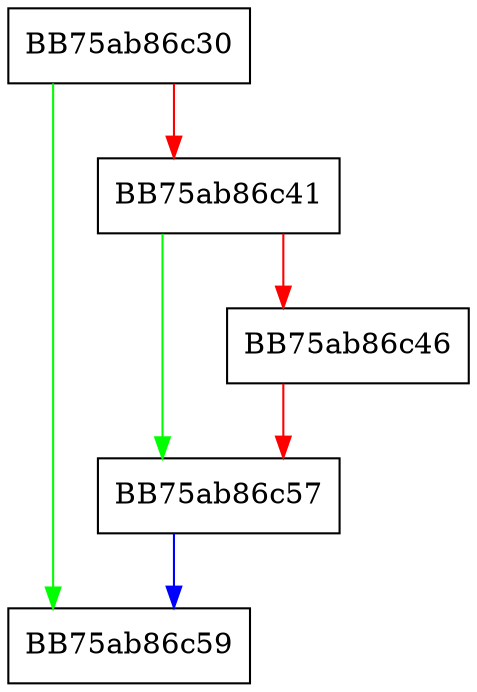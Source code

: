 digraph Release {
  node [shape="box"];
  graph [splines=ortho];
  BB75ab86c30 -> BB75ab86c59 [color="green"];
  BB75ab86c30 -> BB75ab86c41 [color="red"];
  BB75ab86c41 -> BB75ab86c57 [color="green"];
  BB75ab86c41 -> BB75ab86c46 [color="red"];
  BB75ab86c46 -> BB75ab86c57 [color="red"];
  BB75ab86c57 -> BB75ab86c59 [color="blue"];
}